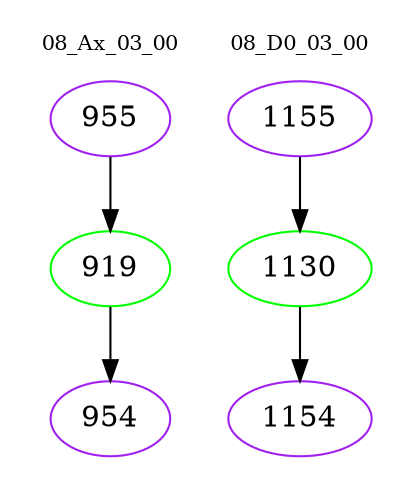 digraph{
subgraph cluster_0 {
color = white
label = "08_Ax_03_00";
fontsize=10;
T0_955 [label="955", color="purple"]
T0_955 -> T0_919 [color="black"]
T0_919 [label="919", color="green"]
T0_919 -> T0_954 [color="black"]
T0_954 [label="954", color="purple"]
}
subgraph cluster_1 {
color = white
label = "08_D0_03_00";
fontsize=10;
T1_1155 [label="1155", color="purple"]
T1_1155 -> T1_1130 [color="black"]
T1_1130 [label="1130", color="green"]
T1_1130 -> T1_1154 [color="black"]
T1_1154 [label="1154", color="purple"]
}
}
